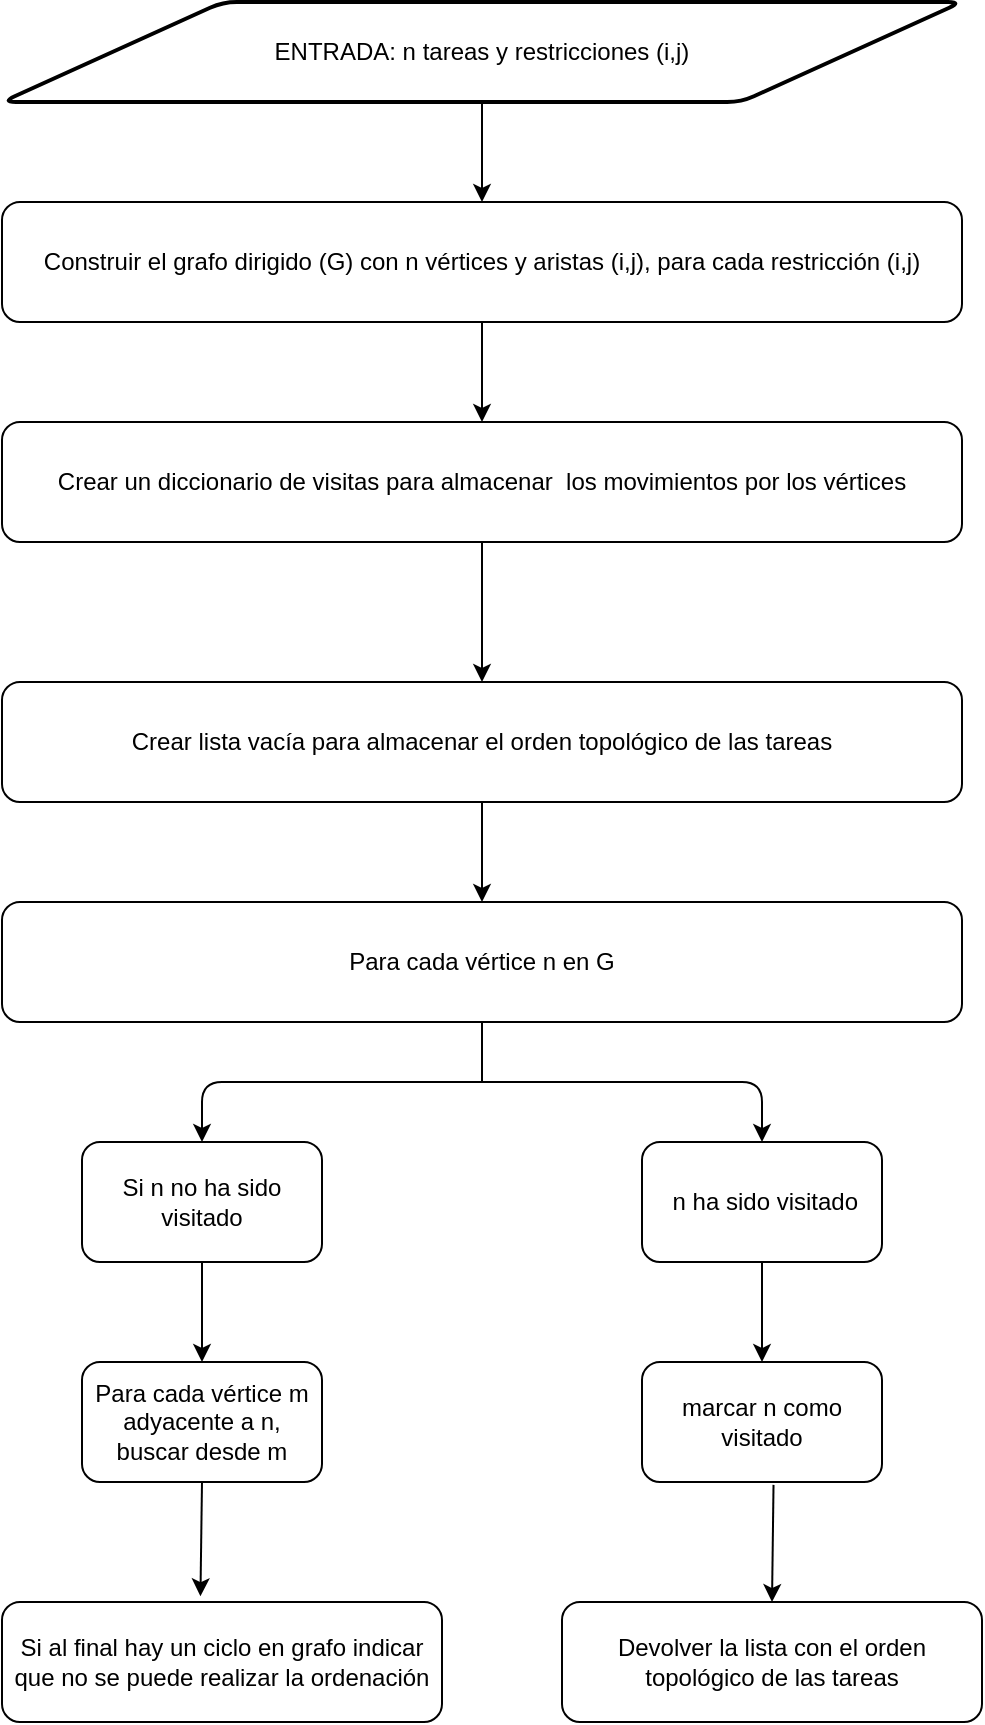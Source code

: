 <mxfile>
    <diagram id="5bNv2i98PLq11-ZqI8MS" name="Página-1">
        <mxGraphModel dx="1213" dy="653" grid="1" gridSize="10" guides="1" tooltips="1" connect="1" arrows="1" fold="1" page="1" pageScale="1" pageWidth="827" pageHeight="1169" math="0" shadow="0">
            <root>
                <mxCell id="0"/>
                <mxCell id="1" parent="0"/>
                <mxCell id="2" value="Para cada vértice n en G" style="rounded=1;whiteSpace=wrap;html=1;" vertex="1" parent="1">
                    <mxGeometry x="160" y="510" width="480" height="60" as="geometry"/>
                </mxCell>
                <mxCell id="3" value="Construir el grafo dirigido (G) con n vértices y aristas (i,j), para cada restricción (i,j)" style="rounded=1;whiteSpace=wrap;html=1;" vertex="1" parent="1">
                    <mxGeometry x="160" y="160" width="480" height="60" as="geometry"/>
                </mxCell>
                <mxCell id="4" value="Crear un diccionario de visitas para almacenar&amp;nbsp; los movimientos por los vértices" style="rounded=1;whiteSpace=wrap;html=1;" vertex="1" parent="1">
                    <mxGeometry x="160" y="270" width="480" height="60" as="geometry"/>
                </mxCell>
                <mxCell id="5" value="Crear lista vacía para almacenar el orden topológico de las tareas" style="rounded=1;whiteSpace=wrap;html=1;" vertex="1" parent="1">
                    <mxGeometry x="160" y="400" width="480" height="60" as="geometry"/>
                </mxCell>
                <mxCell id="6" value="ENTRADA: n tareas y restricciones (i,j)" style="shape=parallelogram;html=1;strokeWidth=2;perimeter=parallelogramPerimeter;whiteSpace=wrap;rounded=1;arcSize=14;size=0.23;" vertex="1" parent="1">
                    <mxGeometry x="160" y="60" width="480" height="50" as="geometry"/>
                </mxCell>
                <mxCell id="7" value="&amp;nbsp;n ha sido visitado" style="rounded=1;whiteSpace=wrap;html=1;" vertex="1" parent="1">
                    <mxGeometry x="480" y="630" width="120" height="60" as="geometry"/>
                </mxCell>
                <mxCell id="8" value="Si n no ha sido visitado" style="rounded=1;whiteSpace=wrap;html=1;" vertex="1" parent="1">
                    <mxGeometry x="200" y="630" width="120" height="60" as="geometry"/>
                </mxCell>
                <mxCell id="10" value="Para cada vértice m adyacente a n, buscar desde m" style="rounded=1;whiteSpace=wrap;html=1;" vertex="1" parent="1">
                    <mxGeometry x="200" y="740" width="120" height="60" as="geometry"/>
                </mxCell>
                <mxCell id="11" value="Si al final hay un ciclo en grafo indicar que no se puede realizar la ordenación" style="rounded=1;whiteSpace=wrap;html=1;" vertex="1" parent="1">
                    <mxGeometry x="160" y="860" width="220" height="60" as="geometry"/>
                </mxCell>
                <mxCell id="12" value="Devolver la lista con el orden topológico de las tareas" style="rounded=1;whiteSpace=wrap;html=1;" vertex="1" parent="1">
                    <mxGeometry x="440" y="860" width="210" height="60" as="geometry"/>
                </mxCell>
                <mxCell id="13" value="" style="endArrow=classic;html=1;exitX=0.5;exitY=1;exitDx=0;exitDy=0;entryX=0.5;entryY=0;entryDx=0;entryDy=0;" edge="1" parent="1" source="6" target="3">
                    <mxGeometry width="50" height="50" relative="1" as="geometry">
                        <mxPoint x="460" y="330" as="sourcePoint"/>
                        <mxPoint x="510" y="280" as="targetPoint"/>
                    </mxGeometry>
                </mxCell>
                <mxCell id="14" value="" style="endArrow=classic;html=1;exitX=0.5;exitY=1;exitDx=0;exitDy=0;entryX=0.5;entryY=0;entryDx=0;entryDy=0;" edge="1" parent="1" source="3" target="4">
                    <mxGeometry width="50" height="50" relative="1" as="geometry">
                        <mxPoint x="460" y="330" as="sourcePoint"/>
                        <mxPoint x="510" y="280" as="targetPoint"/>
                    </mxGeometry>
                </mxCell>
                <mxCell id="15" value="" style="endArrow=classic;html=1;exitX=0.5;exitY=1;exitDx=0;exitDy=0;entryX=0.5;entryY=0;entryDx=0;entryDy=0;" edge="1" parent="1" source="4" target="5">
                    <mxGeometry width="50" height="50" relative="1" as="geometry">
                        <mxPoint x="460" y="330" as="sourcePoint"/>
                        <mxPoint x="510" y="280" as="targetPoint"/>
                    </mxGeometry>
                </mxCell>
                <mxCell id="16" value="" style="endArrow=classic;html=1;exitX=0.5;exitY=1;exitDx=0;exitDy=0;entryX=0.5;entryY=0;entryDx=0;entryDy=0;" edge="1" parent="1" source="5" target="2">
                    <mxGeometry width="50" height="50" relative="1" as="geometry">
                        <mxPoint x="460" y="510" as="sourcePoint"/>
                        <mxPoint x="510" y="460" as="targetPoint"/>
                    </mxGeometry>
                </mxCell>
                <mxCell id="18" value="marcar n como visitado" style="rounded=1;whiteSpace=wrap;html=1;" vertex="1" parent="1">
                    <mxGeometry x="480" y="740" width="120" height="60" as="geometry"/>
                </mxCell>
                <mxCell id="19" value="" style="endArrow=none;html=1;exitX=0.5;exitY=1;exitDx=0;exitDy=0;" edge="1" parent="1" source="2">
                    <mxGeometry width="50" height="50" relative="1" as="geometry">
                        <mxPoint x="460" y="690" as="sourcePoint"/>
                        <mxPoint x="400" y="600" as="targetPoint"/>
                    </mxGeometry>
                </mxCell>
                <mxCell id="20" value="" style="endArrow=classic;startArrow=classic;html=1;entryX=0.5;entryY=0;entryDx=0;entryDy=0;exitX=0.5;exitY=0;exitDx=0;exitDy=0;" edge="1" parent="1" source="8" target="7">
                    <mxGeometry width="50" height="50" relative="1" as="geometry">
                        <mxPoint x="460" y="690" as="sourcePoint"/>
                        <mxPoint x="510" y="640" as="targetPoint"/>
                        <Array as="points">
                            <mxPoint x="260" y="600"/>
                            <mxPoint x="400" y="600"/>
                            <mxPoint x="540" y="600"/>
                        </Array>
                    </mxGeometry>
                </mxCell>
                <mxCell id="21" value="" style="endArrow=classic;html=1;exitX=0.5;exitY=1;exitDx=0;exitDy=0;entryX=0.5;entryY=0;entryDx=0;entryDy=0;" edge="1" parent="1" source="8" target="10">
                    <mxGeometry width="50" height="50" relative="1" as="geometry">
                        <mxPoint x="460" y="790" as="sourcePoint"/>
                        <mxPoint x="510" y="740" as="targetPoint"/>
                    </mxGeometry>
                </mxCell>
                <mxCell id="22" value="" style="endArrow=classic;html=1;exitX=0.5;exitY=1;exitDx=0;exitDy=0;entryX=0.5;entryY=0;entryDx=0;entryDy=0;" edge="1" parent="1" source="7" target="18">
                    <mxGeometry width="50" height="50" relative="1" as="geometry">
                        <mxPoint x="460" y="790" as="sourcePoint"/>
                        <mxPoint x="510" y="740" as="targetPoint"/>
                    </mxGeometry>
                </mxCell>
                <mxCell id="23" value="" style="endArrow=classic;html=1;exitX=0.5;exitY=1;exitDx=0;exitDy=0;entryX=0.451;entryY=-0.048;entryDx=0;entryDy=0;entryPerimeter=0;" edge="1" parent="1" source="10" target="11">
                    <mxGeometry width="50" height="50" relative="1" as="geometry">
                        <mxPoint x="460" y="790" as="sourcePoint"/>
                        <mxPoint x="510" y="740" as="targetPoint"/>
                    </mxGeometry>
                </mxCell>
                <mxCell id="24" value="" style="endArrow=classic;html=1;entryX=0.5;entryY=0;entryDx=0;entryDy=0;exitX=0.548;exitY=1.024;exitDx=0;exitDy=0;exitPerimeter=0;" edge="1" parent="1" source="18" target="12">
                    <mxGeometry width="50" height="50" relative="1" as="geometry">
                        <mxPoint x="460" y="790" as="sourcePoint"/>
                        <mxPoint x="510" y="740" as="targetPoint"/>
                    </mxGeometry>
                </mxCell>
            </root>
        </mxGraphModel>
    </diagram>
</mxfile>
